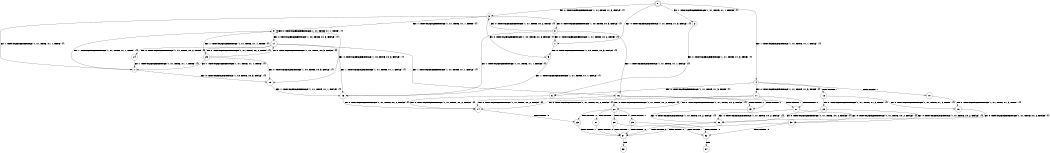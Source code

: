 digraph BCG {
size = "7, 10.5";
center = TRUE;
node [shape = circle];
0 [peripheries = 2];
0 -> 1 [label = "EX !0 !ATOMIC_EXCH_BRANCH (1, +1, TRUE, +1, 3, FALSE) !{}"];
0 -> 2 [label = "EX !1 !ATOMIC_EXCH_BRANCH (1, +1, TRUE, +1, 1, FALSE) !{}"];
0 -> 3 [label = "EX !0 !ATOMIC_EXCH_BRANCH (1, +1, TRUE, +1, 3, FALSE) !{}"];
0 -> 4 [label = "EX !1 !ATOMIC_EXCH_BRANCH (1, +1, TRUE, +1, 1, FALSE) !{}"];
1 -> 5 [label = "EX !0 !ATOMIC_EXCH_BRANCH (1, +0, TRUE, +0, 3, FALSE) !{}"];
2 -> 6 [label = "EX !0 !ATOMIC_EXCH_BRANCH (1, +1, TRUE, +1, 3, TRUE) !{}"];
3 -> 5 [label = "EX !0 !ATOMIC_EXCH_BRANCH (1, +0, TRUE, +0, 3, FALSE) !{}"];
3 -> 7 [label = "EX !1 !ATOMIC_EXCH_BRANCH (1, +1, TRUE, +1, 1, TRUE) !{}"];
3 -> 8 [label = "EX !0 !ATOMIC_EXCH_BRANCH (1, +0, TRUE, +0, 3, FALSE) !{}"];
3 -> 9 [label = "EX !1 !ATOMIC_EXCH_BRANCH (1, +1, TRUE, +1, 1, TRUE) !{}"];
4 -> 6 [label = "EX !0 !ATOMIC_EXCH_BRANCH (1, +1, TRUE, +1, 3, TRUE) !{}"];
4 -> 10 [label = "TERMINATE !1"];
4 -> 11 [label = "EX !0 !ATOMIC_EXCH_BRANCH (1, +1, TRUE, +1, 3, TRUE) !{}"];
4 -> 12 [label = "TERMINATE !1"];
5 -> 13 [label = "EX !1 !ATOMIC_EXCH_BRANCH (1, +1, TRUE, +1, 1, FALSE) !{}"];
6 -> 14 [label = "EX !0 !ATOMIC_EXCH_BRANCH (1, +1, TRUE, +0, 2, FALSE) !{}"];
7 -> 15 [label = "EX !0 !ATOMIC_EXCH_BRANCH (1, +0, TRUE, +0, 3, FALSE) !{}"];
8 -> 1 [label = "EX !0 !ATOMIC_EXCH_BRANCH (1, +1, TRUE, +0, 2, TRUE) !{}"];
8 -> 13 [label = "EX !1 !ATOMIC_EXCH_BRANCH (1, +1, TRUE, +1, 1, FALSE) !{}"];
8 -> 3 [label = "EX !0 !ATOMIC_EXCH_BRANCH (1, +1, TRUE, +0, 2, TRUE) !{}"];
8 -> 16 [label = "EX !1 !ATOMIC_EXCH_BRANCH (1, +1, TRUE, +1, 1, FALSE) !{}"];
9 -> 15 [label = "EX !0 !ATOMIC_EXCH_BRANCH (1, +0, TRUE, +0, 3, FALSE) !{}"];
9 -> 7 [label = "EX !1 !ATOMIC_EXCH_BRANCH (1, +1, TRUE, +1, 1, TRUE) !{}"];
9 -> 17 [label = "EX !0 !ATOMIC_EXCH_BRANCH (1, +0, TRUE, +0, 3, FALSE) !{}"];
9 -> 9 [label = "EX !1 !ATOMIC_EXCH_BRANCH (1, +1, TRUE, +1, 1, TRUE) !{}"];
10 -> 18 [label = "EX !0 !ATOMIC_EXCH_BRANCH (1, +1, TRUE, +1, 3, TRUE) !{}"];
11 -> 14 [label = "EX !0 !ATOMIC_EXCH_BRANCH (1, +1, TRUE, +0, 2, FALSE) !{}"];
11 -> 19 [label = "TERMINATE !1"];
11 -> 20 [label = "EX !0 !ATOMIC_EXCH_BRANCH (1, +1, TRUE, +0, 2, FALSE) !{}"];
11 -> 21 [label = "TERMINATE !1"];
12 -> 18 [label = "EX !0 !ATOMIC_EXCH_BRANCH (1, +1, TRUE, +1, 3, TRUE) !{}"];
12 -> 22 [label = "EX !0 !ATOMIC_EXCH_BRANCH (1, +1, TRUE, +1, 3, TRUE) !{}"];
13 -> 14 [label = "EX !0 !ATOMIC_EXCH_BRANCH (1, +1, TRUE, +0, 2, FALSE) !{}"];
14 -> 23 [label = "TERMINATE !0"];
15 -> 13 [label = "EX !1 !ATOMIC_EXCH_BRANCH (1, +1, TRUE, +1, 1, FALSE) !{}"];
16 -> 14 [label = "EX !0 !ATOMIC_EXCH_BRANCH (1, +1, TRUE, +0, 2, FALSE) !{}"];
16 -> 19 [label = "TERMINATE !1"];
16 -> 20 [label = "EX !0 !ATOMIC_EXCH_BRANCH (1, +1, TRUE, +0, 2, FALSE) !{}"];
16 -> 21 [label = "TERMINATE !1"];
17 -> 24 [label = "EX !0 !ATOMIC_EXCH_BRANCH (1, +1, TRUE, +0, 2, TRUE) !{}"];
17 -> 13 [label = "EX !1 !ATOMIC_EXCH_BRANCH (1, +1, TRUE, +1, 1, FALSE) !{}"];
17 -> 25 [label = "EX !0 !ATOMIC_EXCH_BRANCH (1, +1, TRUE, +0, 2, TRUE) !{}"];
17 -> 16 [label = "EX !1 !ATOMIC_EXCH_BRANCH (1, +1, TRUE, +1, 1, FALSE) !{}"];
18 -> 26 [label = "EX !0 !ATOMIC_EXCH_BRANCH (1, +1, TRUE, +0, 2, FALSE) !{}"];
19 -> 26 [label = "EX !0 !ATOMIC_EXCH_BRANCH (1, +1, TRUE, +0, 2, FALSE) !{}"];
20 -> 23 [label = "TERMINATE !0"];
20 -> 27 [label = "TERMINATE !1"];
20 -> 28 [label = "TERMINATE !0"];
20 -> 29 [label = "TERMINATE !1"];
21 -> 26 [label = "EX !0 !ATOMIC_EXCH_BRANCH (1, +1, TRUE, +0, 2, FALSE) !{}"];
21 -> 30 [label = "EX !0 !ATOMIC_EXCH_BRANCH (1, +1, TRUE, +0, 2, FALSE) !{}"];
22 -> 26 [label = "EX !0 !ATOMIC_EXCH_BRANCH (1, +1, TRUE, +0, 2, FALSE) !{}"];
22 -> 30 [label = "EX !0 !ATOMIC_EXCH_BRANCH (1, +1, TRUE, +0, 2, FALSE) !{}"];
23 -> 31 [label = "TERMINATE !1"];
24 -> 7 [label = "EX !1 !ATOMIC_EXCH_BRANCH (1, +1, TRUE, +1, 1, TRUE) !{}"];
25 -> 15 [label = "EX !0 !ATOMIC_EXCH_BRANCH (1, +0, TRUE, +0, 3, FALSE) !{}"];
25 -> 7 [label = "EX !1 !ATOMIC_EXCH_BRANCH (1, +1, TRUE, +1, 1, TRUE) !{}"];
25 -> 17 [label = "EX !0 !ATOMIC_EXCH_BRANCH (1, +0, TRUE, +0, 3, FALSE) !{}"];
25 -> 9 [label = "EX !1 !ATOMIC_EXCH_BRANCH (1, +1, TRUE, +1, 1, TRUE) !{}"];
26 -> 31 [label = "TERMINATE !0"];
27 -> 31 [label = "TERMINATE !0"];
28 -> 31 [label = "TERMINATE !1"];
28 -> 32 [label = "TERMINATE !1"];
29 -> 31 [label = "TERMINATE !0"];
29 -> 32 [label = "TERMINATE !0"];
30 -> 31 [label = "TERMINATE !0"];
30 -> 32 [label = "TERMINATE !0"];
31 -> 33 [label = "exit"];
32 -> 34 [label = "exit"];
}
